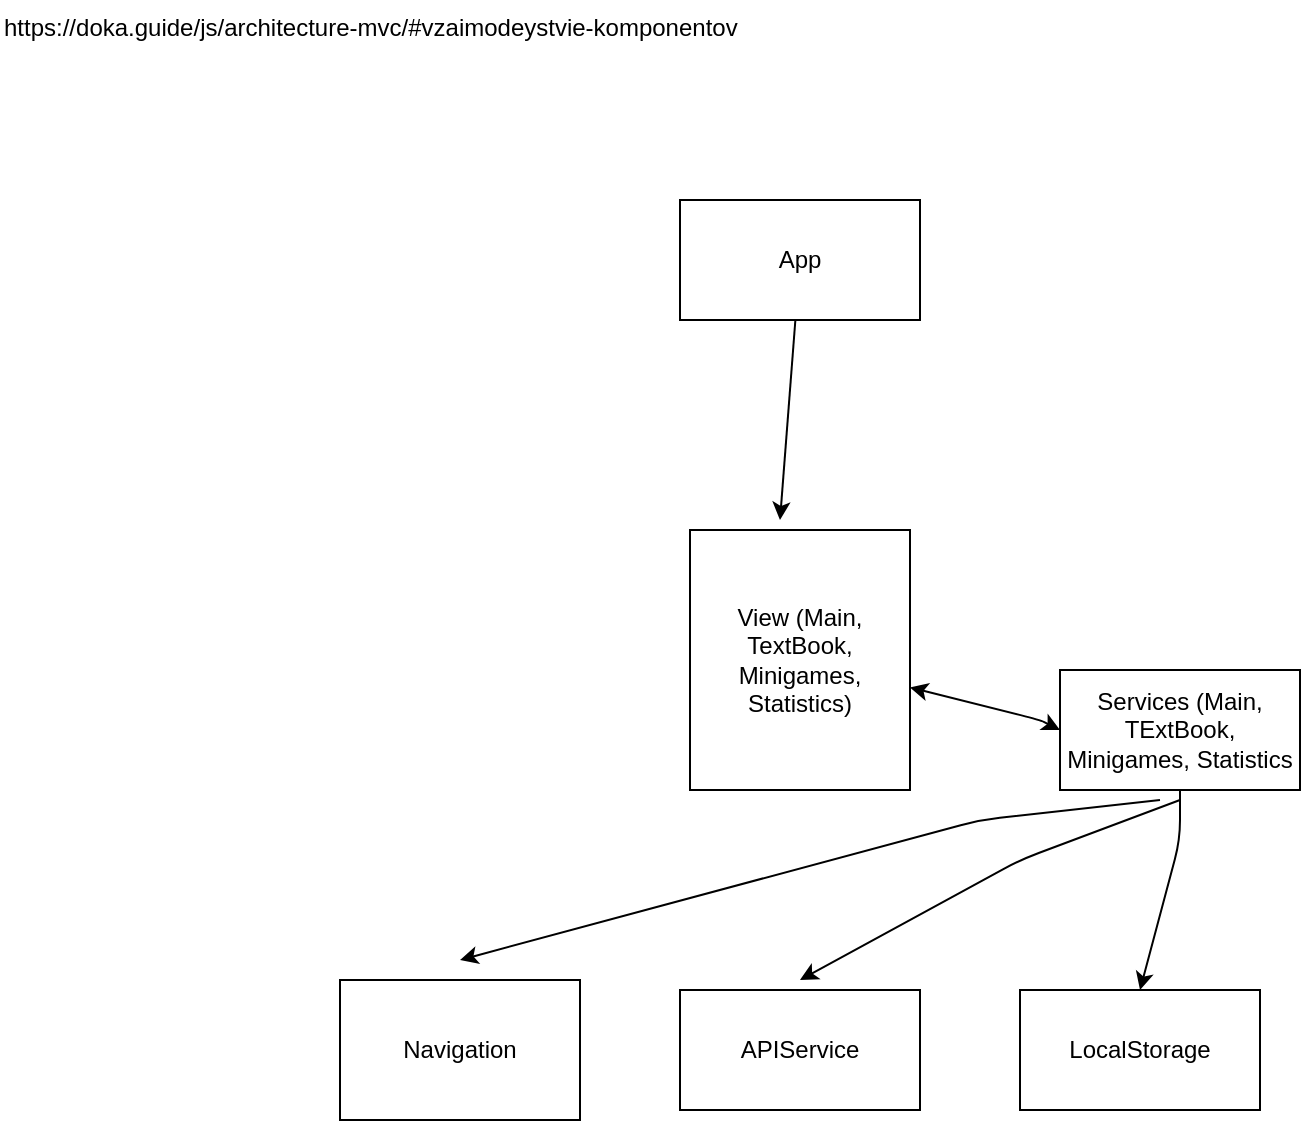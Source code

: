 <mxfile>
    <diagram id="nzRrBYbC5Guwqp7PuNBl" name="Page-1">
        <mxGraphModel dx="493" dy="555" grid="1" gridSize="10" guides="1" tooltips="1" connect="1" arrows="1" fold="1" page="1" pageScale="1" pageWidth="850" pageHeight="1100" math="0" shadow="0">
            <root>
                <mxCell id="0"/>
                <mxCell id="1" parent="0"/>
                <mxCell id="4" value="View (Main, TextBook, Minigames, Statistics)" style="rounded=0;whiteSpace=wrap;html=1;" parent="1" vertex="1">
                    <mxGeometry x="355" y="275" width="110" height="130" as="geometry"/>
                </mxCell>
                <mxCell id="40" value="" style="edgeStyle=none;html=1;entryX=0.5;entryY=0;entryDx=0;entryDy=0;" edge="1" parent="1" source="12" target="19">
                    <mxGeometry relative="1" as="geometry">
                        <Array as="points">
                            <mxPoint x="600" y="430"/>
                        </Array>
                    </mxGeometry>
                </mxCell>
                <mxCell id="12" value="Services (Main, TExtBook, Minigames, Statistics" style="rounded=0;whiteSpace=wrap;html=1;" parent="1" vertex="1">
                    <mxGeometry x="540" y="345" width="120" height="60" as="geometry"/>
                </mxCell>
                <mxCell id="18" value="APIService" style="rounded=0;whiteSpace=wrap;html=1;" parent="1" vertex="1">
                    <mxGeometry x="350" y="505" width="120" height="60" as="geometry"/>
                </mxCell>
                <mxCell id="19" value="LocalStorage" style="rounded=0;whiteSpace=wrap;html=1;" parent="1" vertex="1">
                    <mxGeometry x="520" y="505" width="120" height="60" as="geometry"/>
                </mxCell>
                <mxCell id="20" value="Navigation" style="rounded=0;whiteSpace=wrap;html=1;" parent="1" vertex="1">
                    <mxGeometry x="180" y="500" width="120" height="70" as="geometry"/>
                </mxCell>
                <mxCell id="32" value="" style="endArrow=classic;startArrow=classic;html=1;exitX=0;exitY=0.5;exitDx=0;exitDy=0;" parent="1" source="12" edge="1" target="4">
                    <mxGeometry width="50" height="50" relative="1" as="geometry">
                        <mxPoint x="240" y="400" as="sourcePoint"/>
                        <mxPoint x="350" y="375" as="targetPoint"/>
                        <Array as="points">
                            <mxPoint x="530" y="370"/>
                        </Array>
                    </mxGeometry>
                </mxCell>
                <mxCell id="33" value="App" style="rounded=0;whiteSpace=wrap;html=1;" parent="1" vertex="1">
                    <mxGeometry x="350" y="110" width="120" height="60" as="geometry"/>
                </mxCell>
                <mxCell id="34" value="" style="endArrow=classic;html=1;" parent="1" source="33" edge="1">
                    <mxGeometry width="50" height="50" relative="1" as="geometry">
                        <mxPoint x="400" y="470" as="sourcePoint"/>
                        <mxPoint x="400" y="270" as="targetPoint"/>
                    </mxGeometry>
                </mxCell>
                <UserObject label="https://doka.guide/js/architecture-mvc/#vzaimodeystvie-komponentov" link="https://doka.guide/js/architecture-mvc/#vzaimodeystvie-komponentov" id="39">
                    <mxCell style="text;whiteSpace=wrap;html=1;" parent="1" vertex="1">
                        <mxGeometry x="10" y="10" width="390" height="30" as="geometry"/>
                    </mxCell>
                </UserObject>
                <mxCell id="41" value="" style="edgeStyle=none;html=1;" edge="1" parent="1">
                    <mxGeometry relative="1" as="geometry">
                        <mxPoint x="600" y="410" as="sourcePoint"/>
                        <mxPoint x="410" y="500" as="targetPoint"/>
                        <Array as="points">
                            <mxPoint x="520" y="440"/>
                        </Array>
                    </mxGeometry>
                </mxCell>
                <mxCell id="42" value="" style="edgeStyle=none;html=1;" edge="1" parent="1">
                    <mxGeometry relative="1" as="geometry">
                        <mxPoint x="590" y="410" as="sourcePoint"/>
                        <mxPoint x="240" y="490" as="targetPoint"/>
                        <Array as="points">
                            <mxPoint x="500" y="420"/>
                        </Array>
                    </mxGeometry>
                </mxCell>
            </root>
        </mxGraphModel>
    </diagram>
</mxfile>
